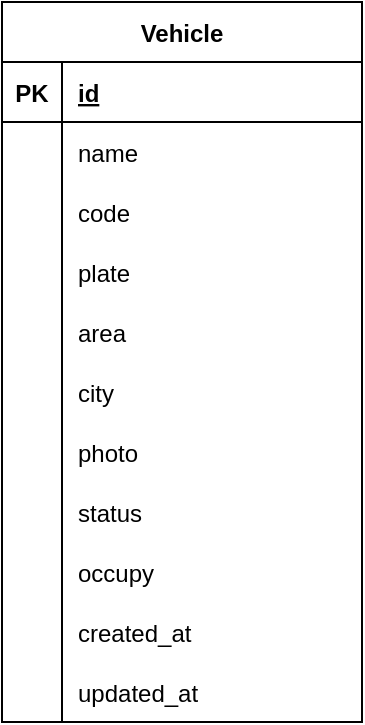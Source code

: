 <mxfile version="13.9.9" type="device"><diagram id="l6-A4_mXkFvyd_G12Gr5" name="Page-1"><mxGraphModel dx="1342" dy="805" grid="1" gridSize="10" guides="1" tooltips="1" connect="1" arrows="1" fold="1" page="1" pageScale="1" pageWidth="827" pageHeight="1169" math="0" shadow="0"><root><mxCell id="0"/><mxCell id="1" parent="0"/><mxCell id="lDXIzcax4NrUWh7Z8lVg-2" value="Vehicle" style="shape=table;startSize=30;container=1;collapsible=1;childLayout=tableLayout;fixedRows=1;rowLines=0;fontStyle=1;align=center;resizeLast=1;" vertex="1" parent="1"><mxGeometry x="280" y="40" width="180" height="360" as="geometry"/></mxCell><mxCell id="lDXIzcax4NrUWh7Z8lVg-3" value="" style="shape=partialRectangle;collapsible=0;dropTarget=0;pointerEvents=0;fillColor=none;top=0;left=0;bottom=1;right=0;points=[[0,0.5],[1,0.5]];portConstraint=eastwest;" vertex="1" parent="lDXIzcax4NrUWh7Z8lVg-2"><mxGeometry y="30" width="180" height="30" as="geometry"/></mxCell><mxCell id="lDXIzcax4NrUWh7Z8lVg-4" value="PK" style="shape=partialRectangle;connectable=0;fillColor=none;top=0;left=0;bottom=0;right=0;fontStyle=1;overflow=hidden;" vertex="1" parent="lDXIzcax4NrUWh7Z8lVg-3"><mxGeometry width="30" height="30" as="geometry"/></mxCell><mxCell id="lDXIzcax4NrUWh7Z8lVg-5" value="id" style="shape=partialRectangle;connectable=0;fillColor=none;top=0;left=0;bottom=0;right=0;align=left;spacingLeft=6;fontStyle=5;overflow=hidden;" vertex="1" parent="lDXIzcax4NrUWh7Z8lVg-3"><mxGeometry x="30" width="150" height="30" as="geometry"/></mxCell><mxCell id="lDXIzcax4NrUWh7Z8lVg-6" value="" style="shape=partialRectangle;collapsible=0;dropTarget=0;pointerEvents=0;fillColor=none;top=0;left=0;bottom=0;right=0;points=[[0,0.5],[1,0.5]];portConstraint=eastwest;" vertex="1" parent="lDXIzcax4NrUWh7Z8lVg-2"><mxGeometry y="60" width="180" height="30" as="geometry"/></mxCell><mxCell id="lDXIzcax4NrUWh7Z8lVg-7" value="" style="shape=partialRectangle;connectable=0;fillColor=none;top=0;left=0;bottom=0;right=0;editable=1;overflow=hidden;" vertex="1" parent="lDXIzcax4NrUWh7Z8lVg-6"><mxGeometry width="30" height="30" as="geometry"/></mxCell><mxCell id="lDXIzcax4NrUWh7Z8lVg-8" value="name" style="shape=partialRectangle;connectable=0;fillColor=none;top=0;left=0;bottom=0;right=0;align=left;spacingLeft=6;overflow=hidden;" vertex="1" parent="lDXIzcax4NrUWh7Z8lVg-6"><mxGeometry x="30" width="150" height="30" as="geometry"/></mxCell><mxCell id="lDXIzcax4NrUWh7Z8lVg-9" value="" style="shape=partialRectangle;collapsible=0;dropTarget=0;pointerEvents=0;fillColor=none;top=0;left=0;bottom=0;right=0;points=[[0,0.5],[1,0.5]];portConstraint=eastwest;" vertex="1" parent="lDXIzcax4NrUWh7Z8lVg-2"><mxGeometry y="90" width="180" height="30" as="geometry"/></mxCell><mxCell id="lDXIzcax4NrUWh7Z8lVg-10" value="" style="shape=partialRectangle;connectable=0;fillColor=none;top=0;left=0;bottom=0;right=0;editable=1;overflow=hidden;" vertex="1" parent="lDXIzcax4NrUWh7Z8lVg-9"><mxGeometry width="30" height="30" as="geometry"/></mxCell><mxCell id="lDXIzcax4NrUWh7Z8lVg-11" value="code" style="shape=partialRectangle;connectable=0;fillColor=none;top=0;left=0;bottom=0;right=0;align=left;spacingLeft=6;overflow=hidden;" vertex="1" parent="lDXIzcax4NrUWh7Z8lVg-9"><mxGeometry x="30" width="150" height="30" as="geometry"/></mxCell><mxCell id="lDXIzcax4NrUWh7Z8lVg-12" value="" style="shape=partialRectangle;collapsible=0;dropTarget=0;pointerEvents=0;fillColor=none;top=0;left=0;bottom=0;right=0;points=[[0,0.5],[1,0.5]];portConstraint=eastwest;" vertex="1" parent="lDXIzcax4NrUWh7Z8lVg-2"><mxGeometry y="120" width="180" height="30" as="geometry"/></mxCell><mxCell id="lDXIzcax4NrUWh7Z8lVg-13" value="" style="shape=partialRectangle;connectable=0;fillColor=none;top=0;left=0;bottom=0;right=0;editable=1;overflow=hidden;" vertex="1" parent="lDXIzcax4NrUWh7Z8lVg-12"><mxGeometry width="30" height="30" as="geometry"/></mxCell><mxCell id="lDXIzcax4NrUWh7Z8lVg-14" value="plate" style="shape=partialRectangle;connectable=0;fillColor=none;top=0;left=0;bottom=0;right=0;align=left;spacingLeft=6;overflow=hidden;" vertex="1" parent="lDXIzcax4NrUWh7Z8lVg-12"><mxGeometry x="30" width="150" height="30" as="geometry"/></mxCell><mxCell id="lDXIzcax4NrUWh7Z8lVg-20" value="" style="shape=partialRectangle;collapsible=0;dropTarget=0;pointerEvents=0;fillColor=none;top=0;left=0;bottom=0;right=0;points=[[0,0.5],[1,0.5]];portConstraint=eastwest;" vertex="1" parent="lDXIzcax4NrUWh7Z8lVg-2"><mxGeometry y="150" width="180" height="30" as="geometry"/></mxCell><mxCell id="lDXIzcax4NrUWh7Z8lVg-21" value="" style="shape=partialRectangle;connectable=0;fillColor=none;top=0;left=0;bottom=0;right=0;editable=1;overflow=hidden;" vertex="1" parent="lDXIzcax4NrUWh7Z8lVg-20"><mxGeometry width="30" height="30" as="geometry"/></mxCell><mxCell id="lDXIzcax4NrUWh7Z8lVg-22" value="area" style="shape=partialRectangle;connectable=0;fillColor=none;top=0;left=0;bottom=0;right=0;align=left;spacingLeft=6;overflow=hidden;" vertex="1" parent="lDXIzcax4NrUWh7Z8lVg-20"><mxGeometry x="30" width="150" height="30" as="geometry"/></mxCell><mxCell id="lDXIzcax4NrUWh7Z8lVg-46" value="" style="shape=partialRectangle;collapsible=0;dropTarget=0;pointerEvents=0;fillColor=none;top=0;left=0;bottom=0;right=0;points=[[0,0.5],[1,0.5]];portConstraint=eastwest;" vertex="1" parent="lDXIzcax4NrUWh7Z8lVg-2"><mxGeometry y="180" width="180" height="30" as="geometry"/></mxCell><mxCell id="lDXIzcax4NrUWh7Z8lVg-47" value="" style="shape=partialRectangle;connectable=0;fillColor=none;top=0;left=0;bottom=0;right=0;editable=1;overflow=hidden;" vertex="1" parent="lDXIzcax4NrUWh7Z8lVg-46"><mxGeometry width="30" height="30" as="geometry"/></mxCell><mxCell id="lDXIzcax4NrUWh7Z8lVg-48" value="city" style="shape=partialRectangle;connectable=0;fillColor=none;top=0;left=0;bottom=0;right=0;align=left;spacingLeft=6;overflow=hidden;" vertex="1" parent="lDXIzcax4NrUWh7Z8lVg-46"><mxGeometry x="30" width="150" height="30" as="geometry"/></mxCell><mxCell id="lDXIzcax4NrUWh7Z8lVg-61" value="" style="shape=partialRectangle;collapsible=0;dropTarget=0;pointerEvents=0;fillColor=none;top=0;left=0;bottom=0;right=0;points=[[0,0.5],[1,0.5]];portConstraint=eastwest;" vertex="1" parent="lDXIzcax4NrUWh7Z8lVg-2"><mxGeometry y="210" width="180" height="30" as="geometry"/></mxCell><mxCell id="lDXIzcax4NrUWh7Z8lVg-62" value="" style="shape=partialRectangle;connectable=0;fillColor=none;top=0;left=0;bottom=0;right=0;editable=1;overflow=hidden;" vertex="1" parent="lDXIzcax4NrUWh7Z8lVg-61"><mxGeometry width="30" height="30" as="geometry"/></mxCell><mxCell id="lDXIzcax4NrUWh7Z8lVg-63" value="photo" style="shape=partialRectangle;connectable=0;fillColor=none;top=0;left=0;bottom=0;right=0;align=left;spacingLeft=6;overflow=hidden;" vertex="1" parent="lDXIzcax4NrUWh7Z8lVg-61"><mxGeometry x="30" width="150" height="30" as="geometry"/></mxCell><mxCell id="lDXIzcax4NrUWh7Z8lVg-49" value="" style="shape=partialRectangle;collapsible=0;dropTarget=0;pointerEvents=0;fillColor=none;top=0;left=0;bottom=0;right=0;points=[[0,0.5],[1,0.5]];portConstraint=eastwest;" vertex="1" parent="lDXIzcax4NrUWh7Z8lVg-2"><mxGeometry y="240" width="180" height="30" as="geometry"/></mxCell><mxCell id="lDXIzcax4NrUWh7Z8lVg-50" value="" style="shape=partialRectangle;connectable=0;fillColor=none;top=0;left=0;bottom=0;right=0;editable=1;overflow=hidden;" vertex="1" parent="lDXIzcax4NrUWh7Z8lVg-49"><mxGeometry width="30" height="30" as="geometry"/></mxCell><mxCell id="lDXIzcax4NrUWh7Z8lVg-51" value="status" style="shape=partialRectangle;connectable=0;fillColor=none;top=0;left=0;bottom=0;right=0;align=left;spacingLeft=6;overflow=hidden;" vertex="1" parent="lDXIzcax4NrUWh7Z8lVg-49"><mxGeometry x="30" width="150" height="30" as="geometry"/></mxCell><mxCell id="lDXIzcax4NrUWh7Z8lVg-52" value="" style="shape=partialRectangle;collapsible=0;dropTarget=0;pointerEvents=0;fillColor=none;top=0;left=0;bottom=0;right=0;points=[[0,0.5],[1,0.5]];portConstraint=eastwest;" vertex="1" parent="lDXIzcax4NrUWh7Z8lVg-2"><mxGeometry y="270" width="180" height="30" as="geometry"/></mxCell><mxCell id="lDXIzcax4NrUWh7Z8lVg-53" value="" style="shape=partialRectangle;connectable=0;fillColor=none;top=0;left=0;bottom=0;right=0;editable=1;overflow=hidden;" vertex="1" parent="lDXIzcax4NrUWh7Z8lVg-52"><mxGeometry width="30" height="30" as="geometry"/></mxCell><mxCell id="lDXIzcax4NrUWh7Z8lVg-54" value="occupy" style="shape=partialRectangle;connectable=0;fillColor=none;top=0;left=0;bottom=0;right=0;align=left;spacingLeft=6;overflow=hidden;" vertex="1" parent="lDXIzcax4NrUWh7Z8lVg-52"><mxGeometry x="30" width="150" height="30" as="geometry"/></mxCell><mxCell id="lDXIzcax4NrUWh7Z8lVg-55" value="" style="shape=partialRectangle;collapsible=0;dropTarget=0;pointerEvents=0;fillColor=none;top=0;left=0;bottom=0;right=0;points=[[0,0.5],[1,0.5]];portConstraint=eastwest;" vertex="1" parent="lDXIzcax4NrUWh7Z8lVg-2"><mxGeometry y="300" width="180" height="30" as="geometry"/></mxCell><mxCell id="lDXIzcax4NrUWh7Z8lVg-56" value="" style="shape=partialRectangle;connectable=0;fillColor=none;top=0;left=0;bottom=0;right=0;editable=1;overflow=hidden;" vertex="1" parent="lDXIzcax4NrUWh7Z8lVg-55"><mxGeometry width="30" height="30" as="geometry"/></mxCell><mxCell id="lDXIzcax4NrUWh7Z8lVg-57" value="created_at" style="shape=partialRectangle;connectable=0;fillColor=none;top=0;left=0;bottom=0;right=0;align=left;spacingLeft=6;overflow=hidden;" vertex="1" parent="lDXIzcax4NrUWh7Z8lVg-55"><mxGeometry x="30" width="150" height="30" as="geometry"/></mxCell><mxCell id="lDXIzcax4NrUWh7Z8lVg-58" value="" style="shape=partialRectangle;collapsible=0;dropTarget=0;pointerEvents=0;fillColor=none;top=0;left=0;bottom=0;right=0;points=[[0,0.5],[1,0.5]];portConstraint=eastwest;" vertex="1" parent="lDXIzcax4NrUWh7Z8lVg-2"><mxGeometry y="330" width="180" height="30" as="geometry"/></mxCell><mxCell id="lDXIzcax4NrUWh7Z8lVg-59" value="" style="shape=partialRectangle;connectable=0;fillColor=none;top=0;left=0;bottom=0;right=0;editable=1;overflow=hidden;" vertex="1" parent="lDXIzcax4NrUWh7Z8lVg-58"><mxGeometry width="30" height="30" as="geometry"/></mxCell><mxCell id="lDXIzcax4NrUWh7Z8lVg-60" value="updated_at" style="shape=partialRectangle;connectable=0;fillColor=none;top=0;left=0;bottom=0;right=0;align=left;spacingLeft=6;overflow=hidden;" vertex="1" parent="lDXIzcax4NrUWh7Z8lVg-58"><mxGeometry x="30" width="150" height="30" as="geometry"/></mxCell></root></mxGraphModel></diagram></mxfile>